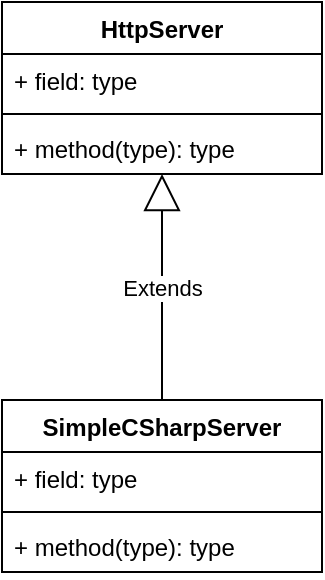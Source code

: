 <mxfile version="15.7.3" type="device"><diagram id="sGYsnZi5yjVa4chB04nt" name="第 1 页"><mxGraphModel dx="1024" dy="1028" grid="0" gridSize="10" guides="0" tooltips="1" connect="1" arrows="1" fold="1" page="0" pageScale="1" pageWidth="1169" pageHeight="827" math="0" shadow="0"><root><mxCell id="0"/><mxCell id="1" parent="0"/><mxCell id="EKsCYRXvgiIpt5tg8owV-1" value="SimpleCSharpServer" style="swimlane;fontStyle=1;align=center;verticalAlign=top;childLayout=stackLayout;horizontal=1;startSize=26;horizontalStack=0;resizeParent=1;resizeParentMax=0;resizeLast=0;collapsible=1;marginBottom=0;rounded=0;sketch=0;" vertex="1" parent="1"><mxGeometry x="261" y="173" width="160" height="86" as="geometry"/></mxCell><mxCell id="EKsCYRXvgiIpt5tg8owV-2" value="+ field: type" style="text;strokeColor=none;fillColor=none;align=left;verticalAlign=top;spacingLeft=4;spacingRight=4;overflow=hidden;rotatable=0;points=[[0,0.5],[1,0.5]];portConstraint=eastwest;rounded=0;sketch=0;" vertex="1" parent="EKsCYRXvgiIpt5tg8owV-1"><mxGeometry y="26" width="160" height="26" as="geometry"/></mxCell><mxCell id="EKsCYRXvgiIpt5tg8owV-3" value="" style="line;strokeWidth=1;fillColor=none;align=left;verticalAlign=middle;spacingTop=-1;spacingLeft=3;spacingRight=3;rotatable=0;labelPosition=right;points=[];portConstraint=eastwest;rounded=0;sketch=0;" vertex="1" parent="EKsCYRXvgiIpt5tg8owV-1"><mxGeometry y="52" width="160" height="8" as="geometry"/></mxCell><mxCell id="EKsCYRXvgiIpt5tg8owV-4" value="+ method(type): type" style="text;strokeColor=none;fillColor=none;align=left;verticalAlign=top;spacingLeft=4;spacingRight=4;overflow=hidden;rotatable=0;points=[[0,0.5],[1,0.5]];portConstraint=eastwest;rounded=0;sketch=0;" vertex="1" parent="EKsCYRXvgiIpt5tg8owV-1"><mxGeometry y="60" width="160" height="26" as="geometry"/></mxCell><mxCell id="EKsCYRXvgiIpt5tg8owV-5" value="HttpServer" style="swimlane;fontStyle=1;align=center;verticalAlign=top;childLayout=stackLayout;horizontal=1;startSize=26;horizontalStack=0;resizeParent=1;resizeParentMax=0;resizeLast=0;collapsible=1;marginBottom=0;rounded=0;sketch=0;" vertex="1" parent="1"><mxGeometry x="261" y="-26" width="160" height="86" as="geometry"/></mxCell><mxCell id="EKsCYRXvgiIpt5tg8owV-6" value="+ field: type" style="text;strokeColor=none;fillColor=none;align=left;verticalAlign=top;spacingLeft=4;spacingRight=4;overflow=hidden;rotatable=0;points=[[0,0.5],[1,0.5]];portConstraint=eastwest;rounded=0;sketch=0;" vertex="1" parent="EKsCYRXvgiIpt5tg8owV-5"><mxGeometry y="26" width="160" height="26" as="geometry"/></mxCell><mxCell id="EKsCYRXvgiIpt5tg8owV-7" value="" style="line;strokeWidth=1;fillColor=none;align=left;verticalAlign=middle;spacingTop=-1;spacingLeft=3;spacingRight=3;rotatable=0;labelPosition=right;points=[];portConstraint=eastwest;rounded=0;sketch=0;" vertex="1" parent="EKsCYRXvgiIpt5tg8owV-5"><mxGeometry y="52" width="160" height="8" as="geometry"/></mxCell><mxCell id="EKsCYRXvgiIpt5tg8owV-8" value="+ method(type): type" style="text;strokeColor=none;fillColor=none;align=left;verticalAlign=top;spacingLeft=4;spacingRight=4;overflow=hidden;rotatable=0;points=[[0,0.5],[1,0.5]];portConstraint=eastwest;rounded=0;sketch=0;" vertex="1" parent="EKsCYRXvgiIpt5tg8owV-5"><mxGeometry y="60" width="160" height="26" as="geometry"/></mxCell><mxCell id="EKsCYRXvgiIpt5tg8owV-9" value="Extends" style="endArrow=block;endSize=16;endFill=0;html=1;rounded=1;sketch=0;curved=0;" edge="1" parent="1" source="EKsCYRXvgiIpt5tg8owV-1" target="EKsCYRXvgiIpt5tg8owV-5"><mxGeometry width="160" relative="1" as="geometry"><mxPoint x="386" y="137" as="sourcePoint"/><mxPoint x="546" y="137" as="targetPoint"/></mxGeometry></mxCell></root></mxGraphModel></diagram></mxfile>